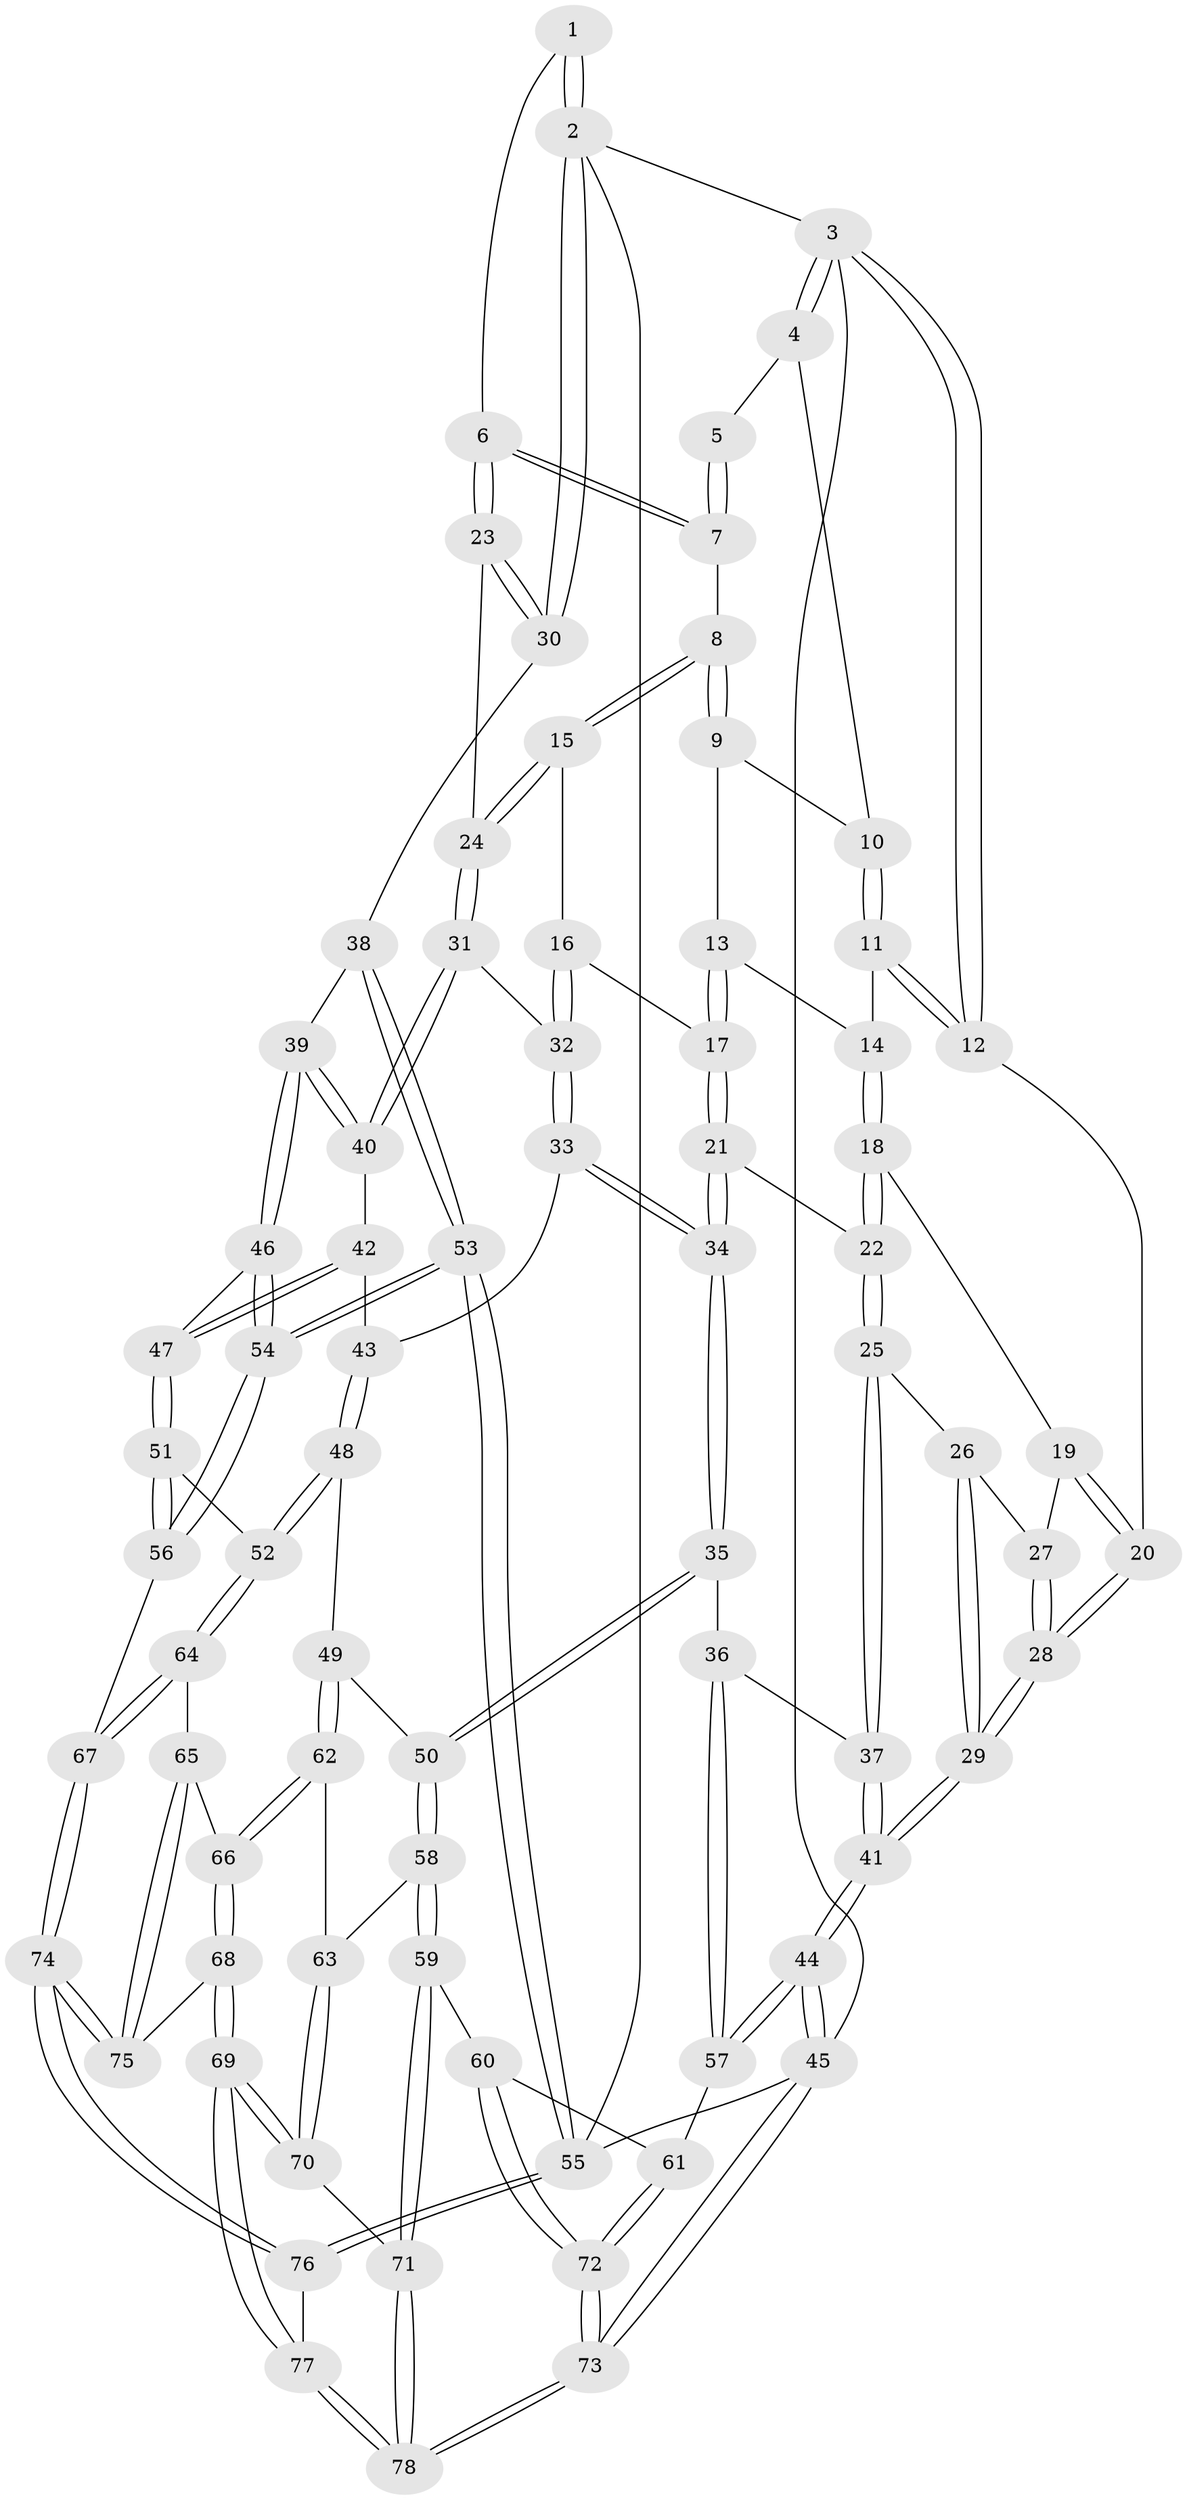 // Generated by graph-tools (version 1.1) at 2025/03/03/09/25 03:03:29]
// undirected, 78 vertices, 192 edges
graph export_dot {
graph [start="1"]
  node [color=gray90,style=filled];
  1 [pos="+0.7902674100721002+0"];
  2 [pos="+1+0"];
  3 [pos="+0+0"];
  4 [pos="+0.25457139377672905+0"];
  5 [pos="+0.5182892127599121+0"];
  6 [pos="+0.6942935342668715+0.17817333966282486"];
  7 [pos="+0.5241928512807555+0.06943638697051338"];
  8 [pos="+0.42353667304317855+0.13806667368160594"];
  9 [pos="+0.2623083483467251+0"];
  10 [pos="+0.2609761921355968+0"];
  11 [pos="+0.06181798051878135+0.09532801609694001"];
  12 [pos="+0+0"];
  13 [pos="+0.22057717875236904+0.09525659168318808"];
  14 [pos="+0.1306597537898637+0.14943231212884556"];
  15 [pos="+0.3908781993111535+0.22219837871939913"];
  16 [pos="+0.38980388495335+0.22306559520467956"];
  17 [pos="+0.3346035615090122+0.2395848743298701"];
  18 [pos="+0.12877750960876808+0.18420201619020735"];
  19 [pos="+0.08754278643038249+0.21090478791207856"];
  20 [pos="+0+0.025409949242450325"];
  21 [pos="+0.2513029952257331+0.32148509466727304"];
  22 [pos="+0.22398980336307955+0.3230372524658132"];
  23 [pos="+0.7066864726165398+0.2020702729380379"];
  24 [pos="+0.6422300098710125+0.30368887130400957"];
  25 [pos="+0.18832475793354142+0.3468804951105126"];
  26 [pos="+0.06772477820422762+0.2813684838808595"];
  27 [pos="+0.07554956104610075+0.22468367368216366"];
  28 [pos="+0+0.28051779331327403"];
  29 [pos="+0+0.40992938794931283"];
  30 [pos="+1+0.2178969784948202"];
  31 [pos="+0.638498201042316+0.3334685390117256"];
  32 [pos="+0.43922036730859887+0.3553264268387753"];
  33 [pos="+0.425166465395474+0.4464719833491657"];
  34 [pos="+0.36070799041764806+0.49286625895730074"];
  35 [pos="+0.3535283455515116+0.5295737042774714"];
  36 [pos="+0.25342480812331536+0.5643430198945198"];
  37 [pos="+0.10177873149625717+0.44320533035510334"];
  38 [pos="+1+0.35445022398832804"];
  39 [pos="+0.8880674481567596+0.4408412720085059"];
  40 [pos="+0.6408376694327407+0.385081239723644"];
  41 [pos="+0+0.519015601306514"];
  42 [pos="+0.6383469391790678+0.3924899721320748"];
  43 [pos="+0.6136182927227863+0.43902771369940163"];
  44 [pos="+0+0.6126703342475461"];
  45 [pos="+0+1"];
  46 [pos="+0.8190914018396284+0.5351266669450119"];
  47 [pos="+0.8122323733167042+0.5405630196518502"];
  48 [pos="+0.6164012696141385+0.6092818259693207"];
  49 [pos="+0.5422171941347351+0.6224793531888806"];
  50 [pos="+0.39888210646544886+0.5884374194704188"];
  51 [pos="+0.7426144131848934+0.6417286707882357"];
  52 [pos="+0.6177271415869748+0.6104050231962086"];
  53 [pos="+1+0.7614388969619144"];
  54 [pos="+1+0.7594609923195024"];
  55 [pos="+1+1"];
  56 [pos="+0.8217372809298572+0.7419128478979128"];
  57 [pos="+0.1681385098394326+0.700771703878303"];
  58 [pos="+0.36011823549025007+0.735878797982933"];
  59 [pos="+0.2795056233184663+0.8027526443998837"];
  60 [pos="+0.2210466363341208+0.755951134620722"];
  61 [pos="+0.17020160267602596+0.7038395990865627"];
  62 [pos="+0.47303789671896745+0.7603080194355843"];
  63 [pos="+0.41796077893465106+0.7500494082733898"];
  64 [pos="+0.6023083595000982+0.7688614178204629"];
  65 [pos="+0.5860781500926848+0.7818157619889253"];
  66 [pos="+0.5104888704179849+0.821970704593586"];
  67 [pos="+0.733092549326366+0.8642494563159387"];
  68 [pos="+0.5081721588613932+0.8319025773987017"];
  69 [pos="+0.4538880664122559+0.9327938473728323"];
  70 [pos="+0.44198814037393547+0.9247863309968586"];
  71 [pos="+0.28298485197321377+0.824165480853484"];
  72 [pos="+0.025203658508917894+0.95413154081288"];
  73 [pos="+0+1"];
  74 [pos="+0.7118065567779559+0.9706916236727845"];
  75 [pos="+0.6096867604769721+0.8781374662198073"];
  76 [pos="+0.7087694247539142+1"];
  77 [pos="+0.5221764631369678+1"];
  78 [pos="+0.04176218776500001+1"];
  1 -- 2;
  1 -- 2;
  1 -- 6;
  2 -- 3;
  2 -- 30;
  2 -- 30;
  2 -- 55;
  3 -- 4;
  3 -- 4;
  3 -- 12;
  3 -- 12;
  3 -- 45;
  4 -- 5;
  4 -- 10;
  5 -- 7;
  5 -- 7;
  6 -- 7;
  6 -- 7;
  6 -- 23;
  6 -- 23;
  7 -- 8;
  8 -- 9;
  8 -- 9;
  8 -- 15;
  8 -- 15;
  9 -- 10;
  9 -- 13;
  10 -- 11;
  10 -- 11;
  11 -- 12;
  11 -- 12;
  11 -- 14;
  12 -- 20;
  13 -- 14;
  13 -- 17;
  13 -- 17;
  14 -- 18;
  14 -- 18;
  15 -- 16;
  15 -- 24;
  15 -- 24;
  16 -- 17;
  16 -- 32;
  16 -- 32;
  17 -- 21;
  17 -- 21;
  18 -- 19;
  18 -- 22;
  18 -- 22;
  19 -- 20;
  19 -- 20;
  19 -- 27;
  20 -- 28;
  20 -- 28;
  21 -- 22;
  21 -- 34;
  21 -- 34;
  22 -- 25;
  22 -- 25;
  23 -- 24;
  23 -- 30;
  23 -- 30;
  24 -- 31;
  24 -- 31;
  25 -- 26;
  25 -- 37;
  25 -- 37;
  26 -- 27;
  26 -- 29;
  26 -- 29;
  27 -- 28;
  27 -- 28;
  28 -- 29;
  28 -- 29;
  29 -- 41;
  29 -- 41;
  30 -- 38;
  31 -- 32;
  31 -- 40;
  31 -- 40;
  32 -- 33;
  32 -- 33;
  33 -- 34;
  33 -- 34;
  33 -- 43;
  34 -- 35;
  34 -- 35;
  35 -- 36;
  35 -- 50;
  35 -- 50;
  36 -- 37;
  36 -- 57;
  36 -- 57;
  37 -- 41;
  37 -- 41;
  38 -- 39;
  38 -- 53;
  38 -- 53;
  39 -- 40;
  39 -- 40;
  39 -- 46;
  39 -- 46;
  40 -- 42;
  41 -- 44;
  41 -- 44;
  42 -- 43;
  42 -- 47;
  42 -- 47;
  43 -- 48;
  43 -- 48;
  44 -- 45;
  44 -- 45;
  44 -- 57;
  44 -- 57;
  45 -- 73;
  45 -- 73;
  45 -- 55;
  46 -- 47;
  46 -- 54;
  46 -- 54;
  47 -- 51;
  47 -- 51;
  48 -- 49;
  48 -- 52;
  48 -- 52;
  49 -- 50;
  49 -- 62;
  49 -- 62;
  50 -- 58;
  50 -- 58;
  51 -- 52;
  51 -- 56;
  51 -- 56;
  52 -- 64;
  52 -- 64;
  53 -- 54;
  53 -- 54;
  53 -- 55;
  53 -- 55;
  54 -- 56;
  54 -- 56;
  55 -- 76;
  55 -- 76;
  56 -- 67;
  57 -- 61;
  58 -- 59;
  58 -- 59;
  58 -- 63;
  59 -- 60;
  59 -- 71;
  59 -- 71;
  60 -- 61;
  60 -- 72;
  60 -- 72;
  61 -- 72;
  61 -- 72;
  62 -- 63;
  62 -- 66;
  62 -- 66;
  63 -- 70;
  63 -- 70;
  64 -- 65;
  64 -- 67;
  64 -- 67;
  65 -- 66;
  65 -- 75;
  65 -- 75;
  66 -- 68;
  66 -- 68;
  67 -- 74;
  67 -- 74;
  68 -- 69;
  68 -- 69;
  68 -- 75;
  69 -- 70;
  69 -- 70;
  69 -- 77;
  69 -- 77;
  70 -- 71;
  71 -- 78;
  71 -- 78;
  72 -- 73;
  72 -- 73;
  73 -- 78;
  73 -- 78;
  74 -- 75;
  74 -- 75;
  74 -- 76;
  74 -- 76;
  76 -- 77;
  77 -- 78;
  77 -- 78;
}
